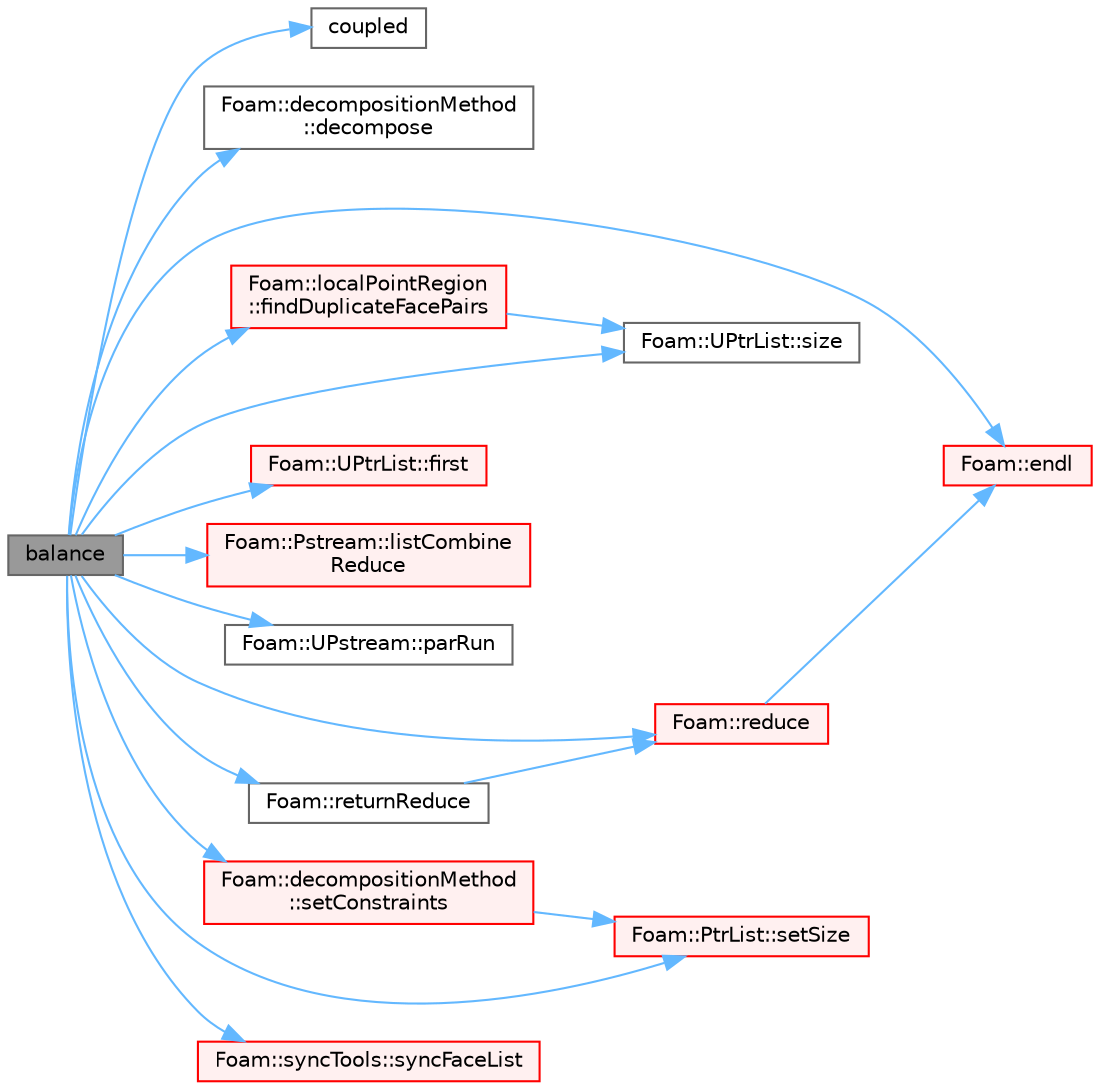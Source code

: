 digraph "balance"
{
 // LATEX_PDF_SIZE
  bgcolor="transparent";
  edge [fontname=Helvetica,fontsize=10,labelfontname=Helvetica,labelfontsize=10];
  node [fontname=Helvetica,fontsize=10,shape=box,height=0.2,width=0.4];
  rankdir="LR";
  Node1 [id="Node000001",label="balance",height=0.2,width=0.4,color="gray40", fillcolor="grey60", style="filled", fontcolor="black",tooltip=" "];
  Node1 -> Node2 [id="edge1_Node000001_Node000002",color="steelblue1",style="solid",tooltip=" "];
  Node2 [id="Node000002",label="coupled",height=0.2,width=0.4,color="grey40", fillcolor="white", style="filled",URL="$createCoupledRegions_8H.html#aab5a20fafbadc007206387b2435e9a31",tooltip=" "];
  Node1 -> Node3 [id="edge2_Node000001_Node000003",color="steelblue1",style="solid",tooltip=" "];
  Node3 [id="Node000003",label="Foam::decompositionMethod\l::decompose",height=0.2,width=0.4,color="grey40", fillcolor="white", style="filled",URL="$classFoam_1_1decompositionMethod.html#aa40ea5b8504c307d2e9c50fbfdda8b9d",tooltip=" "];
  Node1 -> Node4 [id="edge3_Node000001_Node000004",color="steelblue1",style="solid",tooltip=" "];
  Node4 [id="Node000004",label="Foam::endl",height=0.2,width=0.4,color="red", fillcolor="#FFF0F0", style="filled",URL="$namespaceFoam.html#a7d5eca45a323264dc5fe811500ebda47",tooltip=" "];
  Node1 -> Node8 [id="edge4_Node000001_Node000008",color="steelblue1",style="solid",tooltip=" "];
  Node8 [id="Node000008",label="Foam::localPointRegion\l::findDuplicateFacePairs",height=0.2,width=0.4,color="red", fillcolor="#FFF0F0", style="filled",URL="$classFoam_1_1localPointRegion.html#ada4b8f94bf6f76d8d4342d0d169ce358",tooltip=" "];
  Node8 -> Node23 [id="edge5_Node000008_Node000023",color="steelblue1",style="solid",tooltip=" "];
  Node23 [id="Node000023",label="Foam::UPtrList::size",height=0.2,width=0.4,color="grey40", fillcolor="white", style="filled",URL="$classFoam_1_1UPtrList.html#a95603446b248fe1ecf5dc59bcc2eaff0",tooltip=" "];
  Node1 -> Node24 [id="edge6_Node000001_Node000024",color="steelblue1",style="solid",tooltip=" "];
  Node24 [id="Node000024",label="Foam::UPtrList::first",height=0.2,width=0.4,color="red", fillcolor="#FFF0F0", style="filled",URL="$classFoam_1_1UPtrList.html#a1c9828bc3de9502754d944c95a2ce0d9",tooltip=" "];
  Node1 -> Node26 [id="edge7_Node000001_Node000026",color="steelblue1",style="solid",tooltip=" "];
  Node26 [id="Node000026",label="Foam::Pstream::listCombine\lReduce",height=0.2,width=0.4,color="red", fillcolor="#FFF0F0", style="filled",URL="$classFoam_1_1Pstream.html#a303610fd10a6a560f8bb27e100aa77c6",tooltip=" "];
  Node1 -> Node41 [id="edge8_Node000001_Node000041",color="steelblue1",style="solid",tooltip=" "];
  Node41 [id="Node000041",label="Foam::UPstream::parRun",height=0.2,width=0.4,color="grey40", fillcolor="white", style="filled",URL="$classFoam_1_1UPstream.html#afb8def01c77f71ab69d0bf95b9fb0321",tooltip=" "];
  Node1 -> Node42 [id="edge9_Node000001_Node000042",color="steelblue1",style="solid",tooltip=" "];
  Node42 [id="Node000042",label="Foam::reduce",height=0.2,width=0.4,color="red", fillcolor="#FFF0F0", style="filled",URL="$namespaceFoam.html#a8f7f25e541aa3b46163d42df73f71c80",tooltip=" "];
  Node42 -> Node4 [id="edge10_Node000042_Node000004",color="steelblue1",style="solid",tooltip=" "];
  Node1 -> Node45 [id="edge11_Node000001_Node000045",color="steelblue1",style="solid",tooltip=" "];
  Node45 [id="Node000045",label="Foam::returnReduce",height=0.2,width=0.4,color="grey40", fillcolor="white", style="filled",URL="$namespaceFoam.html#acf61c6966eeded6a33f4925a2ab5240a",tooltip=" "];
  Node45 -> Node42 [id="edge12_Node000045_Node000042",color="steelblue1",style="solid",tooltip=" "];
  Node1 -> Node46 [id="edge13_Node000001_Node000046",color="steelblue1",style="solid",tooltip=" "];
  Node46 [id="Node000046",label="Foam::decompositionMethod\l::setConstraints",height=0.2,width=0.4,color="red", fillcolor="#FFF0F0", style="filled",URL="$classFoam_1_1decompositionMethod.html#a6956f783a6bdf2289d350b336b118821",tooltip=" "];
  Node46 -> Node49 [id="edge14_Node000046_Node000049",color="steelblue1",style="solid",tooltip=" "];
  Node49 [id="Node000049",label="Foam::PtrList::setSize",height=0.2,width=0.4,color="red", fillcolor="#FFF0F0", style="filled",URL="$classFoam_1_1PtrList.html#a69101c7616426ea26b33577a730b73e8",tooltip=" "];
  Node1 -> Node49 [id="edge15_Node000001_Node000049",color="steelblue1",style="solid",tooltip=" "];
  Node1 -> Node23 [id="edge16_Node000001_Node000023",color="steelblue1",style="solid",tooltip=" "];
  Node1 -> Node51 [id="edge17_Node000001_Node000051",color="steelblue1",style="solid",tooltip=" "];
  Node51 [id="Node000051",label="Foam::syncTools::syncFaceList",height=0.2,width=0.4,color="red", fillcolor="#FFF0F0", style="filled",URL="$classFoam_1_1syncTools.html#a9fcea11b92f314969429f47360a0c8a7",tooltip=" "];
}
